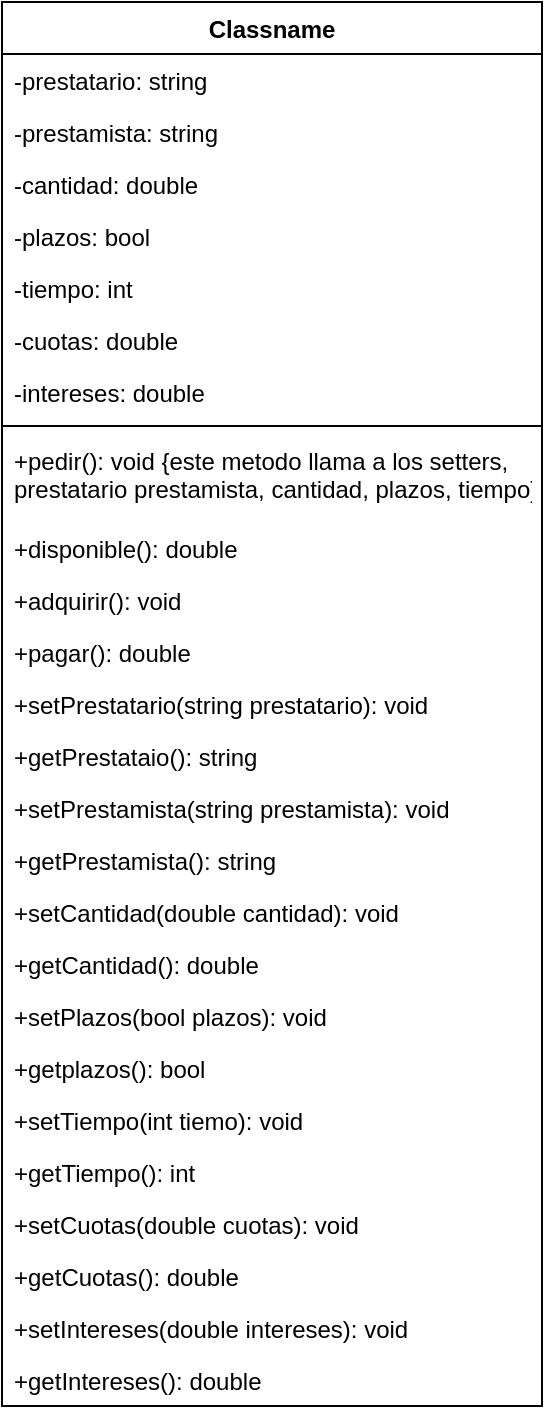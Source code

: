 <mxfile version="20.5.1" type="github">
  <diagram id="C5RBs43oDa-KdzZeNtuy" name="Page-1">
    <mxGraphModel dx="868" dy="520" grid="1" gridSize="10" guides="1" tooltips="1" connect="1" arrows="1" fold="1" page="1" pageScale="1" pageWidth="827" pageHeight="1169" math="0" shadow="0">
      <root>
        <mxCell id="WIyWlLk6GJQsqaUBKTNV-0" />
        <mxCell id="WIyWlLk6GJQsqaUBKTNV-1" parent="WIyWlLk6GJQsqaUBKTNV-0" />
        <mxCell id="sEfH9V9TV2s11QvBsLlx-1" value="Classname" style="swimlane;fontStyle=1;align=center;verticalAlign=top;childLayout=stackLayout;horizontal=1;startSize=26;horizontalStack=0;resizeParent=1;resizeParentMax=0;resizeLast=0;collapsible=1;marginBottom=0;" vertex="1" parent="WIyWlLk6GJQsqaUBKTNV-1">
          <mxGeometry x="200" y="50" width="270" height="702" as="geometry" />
        </mxCell>
        <mxCell id="sEfH9V9TV2s11QvBsLlx-2" value="-prestatario: string  " style="text;strokeColor=none;fillColor=none;align=left;verticalAlign=top;spacingLeft=4;spacingRight=4;overflow=hidden;rotatable=0;points=[[0,0.5],[1,0.5]];portConstraint=eastwest;" vertex="1" parent="sEfH9V9TV2s11QvBsLlx-1">
          <mxGeometry y="26" width="270" height="26" as="geometry" />
        </mxCell>
        <mxCell id="sEfH9V9TV2s11QvBsLlx-6" value="-prestamista: string" style="text;strokeColor=none;fillColor=none;align=left;verticalAlign=top;spacingLeft=4;spacingRight=4;overflow=hidden;rotatable=0;points=[[0,0.5],[1,0.5]];portConstraint=eastwest;" vertex="1" parent="sEfH9V9TV2s11QvBsLlx-1">
          <mxGeometry y="52" width="270" height="26" as="geometry" />
        </mxCell>
        <mxCell id="sEfH9V9TV2s11QvBsLlx-5" value="-cantidad: double" style="text;strokeColor=none;fillColor=none;align=left;verticalAlign=top;spacingLeft=4;spacingRight=4;overflow=hidden;rotatable=0;points=[[0,0.5],[1,0.5]];portConstraint=eastwest;" vertex="1" parent="sEfH9V9TV2s11QvBsLlx-1">
          <mxGeometry y="78" width="270" height="26" as="geometry" />
        </mxCell>
        <mxCell id="sEfH9V9TV2s11QvBsLlx-7" value="-plazos: bool" style="text;strokeColor=none;fillColor=none;align=left;verticalAlign=top;spacingLeft=4;spacingRight=4;overflow=hidden;rotatable=0;points=[[0,0.5],[1,0.5]];portConstraint=eastwest;" vertex="1" parent="sEfH9V9TV2s11QvBsLlx-1">
          <mxGeometry y="104" width="270" height="26" as="geometry" />
        </mxCell>
        <mxCell id="sEfH9V9TV2s11QvBsLlx-8" value="-tiempo: int" style="text;strokeColor=none;fillColor=none;align=left;verticalAlign=top;spacingLeft=4;spacingRight=4;overflow=hidden;rotatable=0;points=[[0,0.5],[1,0.5]];portConstraint=eastwest;" vertex="1" parent="sEfH9V9TV2s11QvBsLlx-1">
          <mxGeometry y="130" width="270" height="26" as="geometry" />
        </mxCell>
        <mxCell id="sEfH9V9TV2s11QvBsLlx-9" value="-cuotas: double" style="text;strokeColor=none;fillColor=none;align=left;verticalAlign=top;spacingLeft=4;spacingRight=4;overflow=hidden;rotatable=0;points=[[0,0.5],[1,0.5]];portConstraint=eastwest;" vertex="1" parent="sEfH9V9TV2s11QvBsLlx-1">
          <mxGeometry y="156" width="270" height="26" as="geometry" />
        </mxCell>
        <mxCell id="sEfH9V9TV2s11QvBsLlx-11" value="-intereses: double" style="text;strokeColor=none;fillColor=none;align=left;verticalAlign=top;spacingLeft=4;spacingRight=4;overflow=hidden;rotatable=0;points=[[0,0.5],[1,0.5]];portConstraint=eastwest;" vertex="1" parent="sEfH9V9TV2s11QvBsLlx-1">
          <mxGeometry y="182" width="270" height="26" as="geometry" />
        </mxCell>
        <mxCell id="sEfH9V9TV2s11QvBsLlx-3" value="" style="line;strokeWidth=1;fillColor=none;align=left;verticalAlign=middle;spacingTop=-1;spacingLeft=3;spacingRight=3;rotatable=0;labelPosition=right;points=[];portConstraint=eastwest;strokeColor=inherit;" vertex="1" parent="sEfH9V9TV2s11QvBsLlx-1">
          <mxGeometry y="208" width="270" height="8" as="geometry" />
        </mxCell>
        <mxCell id="sEfH9V9TV2s11QvBsLlx-4" value="+pedir(): void {este metodo llama a los setters,&#xa;prestatario prestamista, cantidad, plazos, tiempo}" style="text;strokeColor=none;fillColor=none;align=left;verticalAlign=top;spacingLeft=4;spacingRight=4;overflow=hidden;rotatable=0;points=[[0,0.5],[1,0.5]];portConstraint=eastwest;" vertex="1" parent="sEfH9V9TV2s11QvBsLlx-1">
          <mxGeometry y="216" width="270" height="44" as="geometry" />
        </mxCell>
        <mxCell id="sEfH9V9TV2s11QvBsLlx-10" value="+disponible(): double " style="text;strokeColor=none;fillColor=none;align=left;verticalAlign=top;spacingLeft=4;spacingRight=4;overflow=hidden;rotatable=0;points=[[0,0.5],[1,0.5]];portConstraint=eastwest;" vertex="1" parent="sEfH9V9TV2s11QvBsLlx-1">
          <mxGeometry y="260" width="270" height="26" as="geometry" />
        </mxCell>
        <mxCell id="sEfH9V9TV2s11QvBsLlx-12" value="+adquirir(): void" style="text;strokeColor=none;fillColor=none;align=left;verticalAlign=top;spacingLeft=4;spacingRight=4;overflow=hidden;rotatable=0;points=[[0,0.5],[1,0.5]];portConstraint=eastwest;" vertex="1" parent="sEfH9V9TV2s11QvBsLlx-1">
          <mxGeometry y="286" width="270" height="26" as="geometry" />
        </mxCell>
        <mxCell id="sEfH9V9TV2s11QvBsLlx-13" value="+pagar(): double" style="text;strokeColor=none;fillColor=none;align=left;verticalAlign=top;spacingLeft=4;spacingRight=4;overflow=hidden;rotatable=0;points=[[0,0.5],[1,0.5]];portConstraint=eastwest;" vertex="1" parent="sEfH9V9TV2s11QvBsLlx-1">
          <mxGeometry y="312" width="270" height="26" as="geometry" />
        </mxCell>
        <mxCell id="sEfH9V9TV2s11QvBsLlx-14" value="+setPrestatario(string prestatario): void" style="text;strokeColor=none;fillColor=none;align=left;verticalAlign=top;spacingLeft=4;spacingRight=4;overflow=hidden;rotatable=0;points=[[0,0.5],[1,0.5]];portConstraint=eastwest;" vertex="1" parent="sEfH9V9TV2s11QvBsLlx-1">
          <mxGeometry y="338" width="270" height="26" as="geometry" />
        </mxCell>
        <mxCell id="sEfH9V9TV2s11QvBsLlx-15" value="+getPrestataio(): string" style="text;strokeColor=none;fillColor=none;align=left;verticalAlign=top;spacingLeft=4;spacingRight=4;overflow=hidden;rotatable=0;points=[[0,0.5],[1,0.5]];portConstraint=eastwest;" vertex="1" parent="sEfH9V9TV2s11QvBsLlx-1">
          <mxGeometry y="364" width="270" height="26" as="geometry" />
        </mxCell>
        <mxCell id="sEfH9V9TV2s11QvBsLlx-16" value="+setPrestamista(string prestamista): void" style="text;strokeColor=none;fillColor=none;align=left;verticalAlign=top;spacingLeft=4;spacingRight=4;overflow=hidden;rotatable=0;points=[[0,0.5],[1,0.5]];portConstraint=eastwest;" vertex="1" parent="sEfH9V9TV2s11QvBsLlx-1">
          <mxGeometry y="390" width="270" height="26" as="geometry" />
        </mxCell>
        <mxCell id="sEfH9V9TV2s11QvBsLlx-17" value="+getPrestamista(): string" style="text;strokeColor=none;fillColor=none;align=left;verticalAlign=top;spacingLeft=4;spacingRight=4;overflow=hidden;rotatable=0;points=[[0,0.5],[1,0.5]];portConstraint=eastwest;" vertex="1" parent="sEfH9V9TV2s11QvBsLlx-1">
          <mxGeometry y="416" width="270" height="26" as="geometry" />
        </mxCell>
        <mxCell id="sEfH9V9TV2s11QvBsLlx-18" value="+setCantidad(double cantidad): void" style="text;strokeColor=none;fillColor=none;align=left;verticalAlign=top;spacingLeft=4;spacingRight=4;overflow=hidden;rotatable=0;points=[[0,0.5],[1,0.5]];portConstraint=eastwest;" vertex="1" parent="sEfH9V9TV2s11QvBsLlx-1">
          <mxGeometry y="442" width="270" height="26" as="geometry" />
        </mxCell>
        <mxCell id="sEfH9V9TV2s11QvBsLlx-19" value="+getCantidad(): double" style="text;strokeColor=none;fillColor=none;align=left;verticalAlign=top;spacingLeft=4;spacingRight=4;overflow=hidden;rotatable=0;points=[[0,0.5],[1,0.5]];portConstraint=eastwest;" vertex="1" parent="sEfH9V9TV2s11QvBsLlx-1">
          <mxGeometry y="468" width="270" height="26" as="geometry" />
        </mxCell>
        <mxCell id="sEfH9V9TV2s11QvBsLlx-20" value="+setPlazos(bool plazos): void" style="text;strokeColor=none;fillColor=none;align=left;verticalAlign=top;spacingLeft=4;spacingRight=4;overflow=hidden;rotatable=0;points=[[0,0.5],[1,0.5]];portConstraint=eastwest;" vertex="1" parent="sEfH9V9TV2s11QvBsLlx-1">
          <mxGeometry y="494" width="270" height="26" as="geometry" />
        </mxCell>
        <mxCell id="sEfH9V9TV2s11QvBsLlx-21" value="+getplazos(): bool" style="text;strokeColor=none;fillColor=none;align=left;verticalAlign=top;spacingLeft=4;spacingRight=4;overflow=hidden;rotatable=0;points=[[0,0.5],[1,0.5]];portConstraint=eastwest;" vertex="1" parent="sEfH9V9TV2s11QvBsLlx-1">
          <mxGeometry y="520" width="270" height="26" as="geometry" />
        </mxCell>
        <mxCell id="sEfH9V9TV2s11QvBsLlx-22" value="+setTiempo(int tiemo): void" style="text;strokeColor=none;fillColor=none;align=left;verticalAlign=top;spacingLeft=4;spacingRight=4;overflow=hidden;rotatable=0;points=[[0,0.5],[1,0.5]];portConstraint=eastwest;" vertex="1" parent="sEfH9V9TV2s11QvBsLlx-1">
          <mxGeometry y="546" width="270" height="26" as="geometry" />
        </mxCell>
        <mxCell id="sEfH9V9TV2s11QvBsLlx-23" value="+getTiempo(): int" style="text;strokeColor=none;fillColor=none;align=left;verticalAlign=top;spacingLeft=4;spacingRight=4;overflow=hidden;rotatable=0;points=[[0,0.5],[1,0.5]];portConstraint=eastwest;" vertex="1" parent="sEfH9V9TV2s11QvBsLlx-1">
          <mxGeometry y="572" width="270" height="26" as="geometry" />
        </mxCell>
        <mxCell id="sEfH9V9TV2s11QvBsLlx-24" value="+setCuotas(double cuotas): void" style="text;strokeColor=none;fillColor=none;align=left;verticalAlign=top;spacingLeft=4;spacingRight=4;overflow=hidden;rotatable=0;points=[[0,0.5],[1,0.5]];portConstraint=eastwest;" vertex="1" parent="sEfH9V9TV2s11QvBsLlx-1">
          <mxGeometry y="598" width="270" height="26" as="geometry" />
        </mxCell>
        <mxCell id="sEfH9V9TV2s11QvBsLlx-25" value="+getCuotas(): double" style="text;strokeColor=none;fillColor=none;align=left;verticalAlign=top;spacingLeft=4;spacingRight=4;overflow=hidden;rotatable=0;points=[[0,0.5],[1,0.5]];portConstraint=eastwest;" vertex="1" parent="sEfH9V9TV2s11QvBsLlx-1">
          <mxGeometry y="624" width="270" height="26" as="geometry" />
        </mxCell>
        <mxCell id="sEfH9V9TV2s11QvBsLlx-26" value="+setIntereses(double intereses): void" style="text;strokeColor=none;fillColor=none;align=left;verticalAlign=top;spacingLeft=4;spacingRight=4;overflow=hidden;rotatable=0;points=[[0,0.5],[1,0.5]];portConstraint=eastwest;" vertex="1" parent="sEfH9V9TV2s11QvBsLlx-1">
          <mxGeometry y="650" width="270" height="26" as="geometry" />
        </mxCell>
        <mxCell id="sEfH9V9TV2s11QvBsLlx-27" value="+getIntereses(): double" style="text;strokeColor=none;fillColor=none;align=left;verticalAlign=top;spacingLeft=4;spacingRight=4;overflow=hidden;rotatable=0;points=[[0,0.5],[1,0.5]];portConstraint=eastwest;" vertex="1" parent="sEfH9V9TV2s11QvBsLlx-1">
          <mxGeometry y="676" width="270" height="26" as="geometry" />
        </mxCell>
      </root>
    </mxGraphModel>
  </diagram>
</mxfile>
